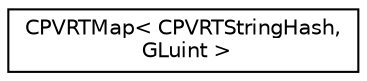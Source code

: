 digraph "Graphical Class Hierarchy"
{
  edge [fontname="Helvetica",fontsize="10",labelfontname="Helvetica",labelfontsize="10"];
  node [fontname="Helvetica",fontsize="10",shape=record];
  rankdir="LR";
  Node1 [label="CPVRTMap\< CPVRTStringHash,\l GLuint \>",height=0.2,width=0.4,color="black", fillcolor="white", style="filled",URL="$singleton_c_p_v_r_t_map.html"];
}
